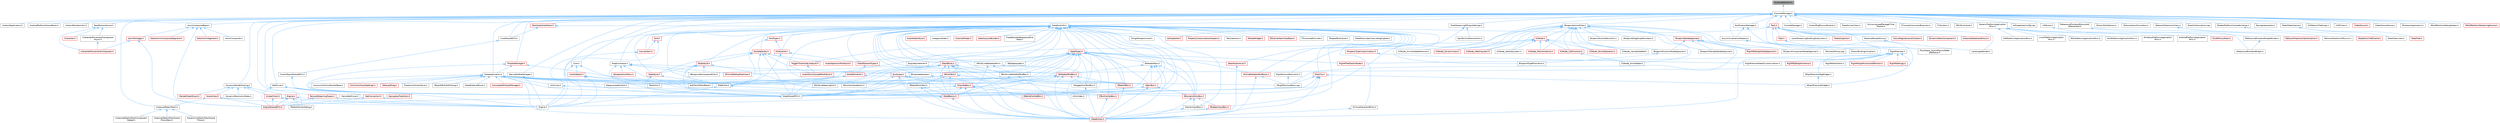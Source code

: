 digraph "AccessDetection.h"
{
 // INTERACTIVE_SVG=YES
 // LATEX_PDF_SIZE
  bgcolor="transparent";
  edge [fontname=Helvetica,fontsize=10,labelfontname=Helvetica,labelfontsize=10];
  node [fontname=Helvetica,fontsize=10,shape=box,height=0.2,width=0.4];
  Node1 [id="Node000001",label="AccessDetection.h",height=0.2,width=0.4,color="gray40", fillcolor="grey60", style="filled", fontcolor="black",tooltip=" "];
  Node1 -> Node2 [id="edge1_Node000001_Node000002",dir="back",color="steelblue1",style="solid",tooltip=" "];
  Node2 [id="Node000002",label="IConsoleManager.h",height=0.2,width=0.4,color="grey40", fillcolor="white", style="filled",URL="$dd/d0d/IConsoleManager_8h.html",tooltip=" "];
  Node2 -> Node3 [id="edge2_Node000002_Node000003",dir="back",color="steelblue1",style="solid",tooltip=" "];
  Node3 [id="Node000003",label="AndroidApplication.h",height=0.2,width=0.4,color="grey40", fillcolor="white", style="filled",URL="$dd/de4/AndroidApplication_8h.html",tooltip=" "];
  Node2 -> Node4 [id="edge3_Node000002_Node000004",dir="back",color="steelblue1",style="solid",tooltip=" "];
  Node4 [id="Node000004",label="AndroidPlatformFramePacer.h",height=0.2,width=0.4,color="grey40", fillcolor="white", style="filled",URL="$d4/d4f/AndroidPlatformFramePacer_8h.html",tooltip=" "];
  Node2 -> Node5 [id="edge4_Node000002_Node000005",dir="back",color="steelblue1",style="solid",tooltip=" "];
  Node5 [id="Node000005",label="AndroidWindowUtils.h",height=0.2,width=0.4,color="grey40", fillcolor="white", style="filled",URL="$dc/de5/AndroidWindowUtils_8h.html",tooltip=" "];
  Node2 -> Node6 [id="edge5_Node000002_Node000006",dir="back",color="steelblue1",style="solid",tooltip=" "];
  Node6 [id="Node000006",label="AnimCompositeBase.h",height=0.2,width=0.4,color="grey40", fillcolor="white", style="filled",URL="$de/dc9/AnimCompositeBase_8h.html",tooltip=" "];
  Node6 -> Node7 [id="edge6_Node000006_Node000007",dir="back",color="steelblue1",style="solid",tooltip=" "];
  Node7 [id="Node000007",label="AnimComposite.h",height=0.2,width=0.4,color="grey40", fillcolor="white", style="filled",URL="$d9/d4e/AnimComposite_8h.html",tooltip=" "];
  Node6 -> Node8 [id="edge7_Node000006_Node000008",dir="back",color="steelblue1",style="solid",tooltip=" "];
  Node8 [id="Node000008",label="AnimMontage.h",height=0.2,width=0.4,color="red", fillcolor="#FFF0F0", style="filled",URL="$d2/da0/AnimMontage_8h.html",tooltip=" "];
  Node8 -> Node10 [id="edge8_Node000008_Node000010",dir="back",color="steelblue1",style="solid",tooltip=" "];
  Node10 [id="Node000010",label="CharacterMovementComponent.h",height=0.2,width=0.4,color="red", fillcolor="#FFF0F0", style="filled",URL="$d8/d84/CharacterMovementComponent_8h.html",tooltip=" "];
  Node8 -> Node16 [id="edge9_Node000008_Node000016",dir="back",color="steelblue1",style="solid",tooltip=" "];
  Node16 [id="Node000016",label="EngineSharedPCH.h",height=0.2,width=0.4,color="red", fillcolor="#FFF0F0", style="filled",URL="$dc/dbb/EngineSharedPCH_8h.html",tooltip=" "];
  Node6 -> Node18 [id="edge10_Node000006_Node000018",dir="back",color="steelblue1",style="solid",tooltip=" "];
  Node18 [id="Node000018",label="EditorAnimCompositeSegment.h",height=0.2,width=0.4,color="red", fillcolor="#FFF0F0", style="filled",URL="$d1/d66/EditorAnimCompositeSegment_8h.html",tooltip=" "];
  Node6 -> Node19 [id="edge11_Node000006_Node000019",dir="back",color="steelblue1",style="solid",tooltip=" "];
  Node19 [id="Node000019",label="EditorAnimSegment.h",height=0.2,width=0.4,color="red", fillcolor="#FFF0F0", style="filled",URL="$d1/d6d/EditorAnimSegment_8h.html",tooltip=" "];
  Node6 -> Node16 [id="edge12_Node000006_Node000016",dir="back",color="steelblue1",style="solid",tooltip=" "];
  Node2 -> Node20 [id="edge13_Node000002_Node000020",dir="back",color="steelblue1",style="solid",tooltip=" "];
  Node20 [id="Node000020",label="AsyncCompilationHelpers.h",height=0.2,width=0.4,color="grey40", fillcolor="white", style="filled",URL="$df/df6/AsyncCompilationHelpers_8h.html",tooltip=" "];
  Node20 -> Node21 [id="edge14_Node000020_Node000021",dir="back",color="steelblue1",style="solid",tooltip=" "];
  Node21 [id="Node000021",label="GroomBindingCompiler.h",height=0.2,width=0.4,color="grey40", fillcolor="white", style="filled",URL="$d6/def/GroomBindingCompiler_8h.html",tooltip=" "];
  Node20 -> Node22 [id="edge15_Node000020_Node000022",dir="back",color="steelblue1",style="solid",tooltip=" "];
  Node22 [id="Node000022",label="Texture2DArray.cpp",height=0.2,width=0.4,color="grey40", fillcolor="white", style="filled",URL="$d7/d13/Texture2DArray_8cpp.html",tooltip=" "];
  Node2 -> Node23 [id="edge16_Node000002_Node000023",dir="back",color="steelblue1",style="solid",tooltip=" "];
  Node23 [id="Node000023",label="BlueprintActionFilter.h",height=0.2,width=0.4,color="grey40", fillcolor="white", style="filled",URL="$d5/d2a/BlueprintActionFilter_8h.html",tooltip=" "];
  Node23 -> Node24 [id="edge17_Node000023_Node000024",dir="back",color="steelblue1",style="solid",tooltip=" "];
  Node24 [id="Node000024",label="BlueprintActionMenuUtils.h",height=0.2,width=0.4,color="grey40", fillcolor="white", style="filled",URL="$d3/dad/BlueprintActionMenuUtils_8h.html",tooltip=" "];
  Node23 -> Node25 [id="edge18_Node000023_Node000025",dir="back",color="steelblue1",style="solid",tooltip=" "];
  Node25 [id="Node000025",label="BlueprintComponentNodeSpawner.h",height=0.2,width=0.4,color="grey40", fillcolor="white", style="filled",URL="$d2/d98/BlueprintComponentNodeSpawner_8h.html",tooltip=" "];
  Node23 -> Node26 [id="edge19_Node000023_Node000026",dir="back",color="steelblue1",style="solid",tooltip=" "];
  Node26 [id="Node000026",label="BlueprintDragDropMenuItem.h",height=0.2,width=0.4,color="grey40", fillcolor="white", style="filled",URL="$dc/deb/BlueprintDragDropMenuItem_8h.html",tooltip=" "];
  Node23 -> Node27 [id="edge20_Node000023_Node000027",dir="back",color="steelblue1",style="solid",tooltip=" "];
  Node27 [id="Node000027",label="BlueprintFunctionNodeSpawner.h",height=0.2,width=0.4,color="grey40", fillcolor="white", style="filled",URL="$d0/d59/BlueprintFunctionNodeSpawner_8h.html",tooltip=" "];
  Node27 -> Node28 [id="edge21_Node000027_Node000028",dir="back",color="steelblue1",style="solid",tooltip=" "];
  Node28 [id="Node000028",label="BlueprintTypePromotion.h",height=0.2,width=0.4,color="grey40", fillcolor="white", style="filled",URL="$d2/d23/BlueprintTypePromotion_8h.html",tooltip=" "];
  Node23 -> Node29 [id="edge22_Node000023_Node000029",dir="back",color="steelblue1",style="solid",tooltip=" "];
  Node29 [id="Node000029",label="BlueprintNodeSpawner.h",height=0.2,width=0.4,color="red", fillcolor="#FFF0F0", style="filled",URL="$d1/de9/BlueprintNodeSpawner_8h.html",tooltip=" "];
  Node29 -> Node25 [id="edge23_Node000029_Node000025",dir="back",color="steelblue1",style="solid",tooltip=" "];
  Node29 -> Node27 [id="edge24_Node000029_Node000027",dir="back",color="steelblue1",style="solid",tooltip=" "];
  Node29 -> Node37 [id="edge25_Node000029_Node000037",dir="back",color="steelblue1",style="solid",tooltip=" "];
  Node37 [id="Node000037",label="BlueprintVariableNodeSpawner.h",height=0.2,width=0.4,color="grey40", fillcolor="white", style="filled",URL="$db/dba/BlueprintVariableNodeSpawner_8h.html",tooltip=" "];
  Node29 -> Node39 [id="edge26_Node000029_Node000039",dir="back",color="steelblue1",style="solid",tooltip=" "];
  Node39 [id="Node000039",label="RigVMEdGraphNodeSpawner.h",height=0.2,width=0.4,color="red", fillcolor="#FFF0F0", style="filled",URL="$d4/d8b/RigVMEdGraphNodeSpawner_8h.html",tooltip=" "];
  Node29 -> Node46 [id="edge27_Node000029_Node000046",dir="back",color="steelblue1",style="solid",tooltip=" "];
  Node46 [id="Node000046",label="SRigVMActionMenu.cpp",height=0.2,width=0.4,color="grey40", fillcolor="white", style="filled",URL="$dc/d4c/SRigVMActionMenu_8cpp.html",tooltip=" "];
  Node23 -> Node37 [id="edge28_Node000023_Node000037",dir="back",color="steelblue1",style="solid",tooltip=" "];
  Node23 -> Node47 [id="edge29_Node000023_Node000047",dir="back",color="steelblue1",style="solid",tooltip=" "];
  Node47 [id="Node000047",label="K2Node.h",height=0.2,width=0.4,color="red", fillcolor="#FFF0F0", style="filled",URL="$d5/d94/K2Node_8h.html",tooltip=" "];
  Node47 -> Node139 [id="edge30_Node000047_Node000139",dir="back",color="steelblue1",style="solid",tooltip=" "];
  Node139 [id="Node000139",label="K2Node_AnimNodeReference.h",height=0.2,width=0.4,color="grey40", fillcolor="white", style="filled",URL="$d2/d81/K2Node__AnimNodeReference_8h.html",tooltip=" "];
  Node47 -> Node154 [id="edge31_Node000047_Node000154",dir="back",color="steelblue1",style="solid",tooltip=" "];
  Node154 [id="Node000154",label="K2Node_CallFunction.h",height=0.2,width=0.4,color="red", fillcolor="#FFF0F0", style="filled",URL="$d5/d5f/K2Node__CallFunction_8h.html",tooltip=" "];
  Node154 -> Node157 [id="edge32_Node000154_Node000157",dir="back",color="steelblue1",style="solid",tooltip=" "];
  Node157 [id="Node000157",label="K2Node_AnimGetter.h",height=0.2,width=0.4,color="grey40", fillcolor="white", style="filled",URL="$dc/d9a/K2Node__AnimGetter_8h.html",tooltip=" "];
  Node47 -> Node184 [id="edge33_Node000047_Node000184",dir="back",color="steelblue1",style="solid",tooltip=" "];
  Node184 [id="Node000184",label="K2Node_DynamicCast.h",height=0.2,width=0.4,color="red", fillcolor="#FFF0F0", style="filled",URL="$dc/d1c/K2Node__DynamicCast_8h.html",tooltip=" "];
  Node47 -> Node229 [id="edge34_Node000047_Node000229",dir="back",color="steelblue1",style="solid",tooltip=" "];
  Node229 [id="Node000229",label="K2Node_GetArrayItem.h",height=0.2,width=0.4,color="red", fillcolor="#FFF0F0", style="filled",URL="$df/db6/K2Node__GetArrayItem_8h.html",tooltip=" "];
  Node47 -> Node236 [id="edge35_Node000047_Node000236",dir="back",color="steelblue1",style="solid",tooltip=" "];
  Node236 [id="Node000236",label="K2Node_GetSubsystem.h",height=0.2,width=0.4,color="grey40", fillcolor="white", style="filled",URL="$d6/d44/K2Node__GetSubsystem_8h.html",tooltip=" "];
  Node47 -> Node220 [id="edge36_Node000047_Node000220",dir="back",color="steelblue1",style="solid",tooltip=" "];
  Node220 [id="Node000220",label="K2Node_MacroInstance.h",height=0.2,width=0.4,color="red", fillcolor="#FFF0F0", style="filled",URL="$d1/d45/K2Node__MacroInstance_8h.html",tooltip=" "];
  Node47 -> Node260 [id="edge37_Node000047_Node000260",dir="back",color="steelblue1",style="solid",tooltip=" "];
  Node260 [id="Node000260",label="K2Node_StructOperation.h",height=0.2,width=0.4,color="red", fillcolor="#FFF0F0", style="filled",URL="$d1/d1c/K2Node__StructOperation_8h.html",tooltip=" "];
  Node47 -> Node274 [id="edge38_Node000047_Node000274",dir="back",color="steelblue1",style="solid",tooltip=" "];
  Node274 [id="Node000274",label="K2Node_VariableSetRef.h",height=0.2,width=0.4,color="grey40", fillcolor="white", style="filled",URL="$dc/de5/K2Node__VariableSetRef_8h.html",tooltip=" "];
  Node23 -> Node157 [id="edge39_Node000023_Node000157",dir="back",color="steelblue1",style="solid",tooltip=" "];
  Node23 -> Node139 [id="edge40_Node000023_Node000139",dir="back",color="steelblue1",style="solid",tooltip=" "];
  Node23 -> Node154 [id="edge41_Node000023_Node000154",dir="back",color="steelblue1",style="solid",tooltip=" "];
  Node23 -> Node184 [id="edge42_Node000023_Node000184",dir="back",color="steelblue1",style="solid",tooltip=" "];
  Node23 -> Node229 [id="edge43_Node000023_Node000229",dir="back",color="steelblue1",style="solid",tooltip=" "];
  Node23 -> Node236 [id="edge44_Node000023_Node000236",dir="back",color="steelblue1",style="solid",tooltip=" "];
  Node23 -> Node220 [id="edge45_Node000023_Node000220",dir="back",color="steelblue1",style="solid",tooltip=" "];
  Node23 -> Node260 [id="edge46_Node000023_Node000260",dir="back",color="steelblue1",style="solid",tooltip=" "];
  Node23 -> Node274 [id="edge47_Node000023_Node000274",dir="back",color="steelblue1",style="solid",tooltip=" "];
  Node23 -> Node275 [id="edge48_Node000023_Node000275",dir="back",color="steelblue1",style="solid",tooltip=" "];
  Node275 [id="Node000275",label="RigVMActionMenuUtils.h",height=0.2,width=0.4,color="grey40", fillcolor="white", style="filled",URL="$dd/d72/RigVMActionMenuUtils_8h.html",tooltip=" "];
  Node275 -> Node46 [id="edge49_Node000275_Node000046",dir="back",color="steelblue1",style="solid",tooltip=" "];
  Node23 -> Node39 [id="edge50_Node000023_Node000039",dir="back",color="steelblue1",style="solid",tooltip=" "];
  Node2 -> Node28 [id="edge51_Node000002_Node000028",dir="back",color="steelblue1",style="solid",tooltip=" "];
  Node2 -> Node276 [id="edge52_Node000002_Node000276",dir="back",color="steelblue1",style="solid",tooltip=" "];
  Node276 [id="Node000276",label="ConsoleManager.h",height=0.2,width=0.4,color="grey40", fillcolor="white", style="filled",URL="$d3/d63/ConsoleManager_8h.html",tooltip=" "];
  Node2 -> Node277 [id="edge53_Node000002_Node000277",dir="back",color="steelblue1",style="solid",tooltip=" "];
  Node277 [id="Node000277",label="ControlRigPhysicsModule.h",height=0.2,width=0.4,color="grey40", fillcolor="white", style="filled",URL="$d9/d4c/ControlRigPhysicsModule_8h.html",tooltip=" "];
  Node2 -> Node278 [id="edge54_Node000002_Node000278",dir="back",color="steelblue1",style="solid",tooltip=" "];
  Node278 [id="Node000278",label="Core.h",height=0.2,width=0.4,color="grey40", fillcolor="white", style="filled",URL="$d6/dd7/Core_8h.html",tooltip=" "];
  Node278 -> Node279 [id="edge55_Node000278_Node000279",dir="back",color="steelblue1",style="solid",tooltip=" "];
  Node279 [id="Node000279",label="CoreUObject.h",height=0.2,width=0.4,color="red", fillcolor="#FFF0F0", style="filled",URL="$d0/ded/CoreUObject_8h.html",tooltip=" "];
  Node279 -> Node13 [id="edge56_Node000279_Node000013",dir="back",color="steelblue1",style="solid",tooltip=" "];
  Node13 [id="Node000013",label="Engine.h",height=0.2,width=0.4,color="grey40", fillcolor="white", style="filled",URL="$d1/d34/Public_2Engine_8h.html",tooltip=" "];
  Node279 -> Node280 [id="edge57_Node000279_Node000280",dir="back",color="steelblue1",style="solid",tooltip=" "];
  Node280 [id="Node000280",label="SlateBasics.h",height=0.2,width=0.4,color="red", fillcolor="#FFF0F0", style="filled",URL="$da/d2f/SlateBasics_8h.html",tooltip=" "];
  Node280 -> Node13 [id="edge58_Node000280_Node000013",dir="back",color="steelblue1",style="solid",tooltip=" "];
  Node280 -> Node282 [id="edge59_Node000280_Node000282",dir="back",color="steelblue1",style="solid",tooltip=" "];
  Node282 [id="Node000282",label="SlateExtras.h",height=0.2,width=0.4,color="red", fillcolor="#FFF0F0", style="filled",URL="$d8/dec/SlateExtras_8h.html",tooltip=" "];
  Node279 -> Node283 [id="edge60_Node000279_Node000283",dir="back",color="steelblue1",style="solid",tooltip=" "];
  Node283 [id="Node000283",label="SlateCore.h",height=0.2,width=0.4,color="grey40", fillcolor="white", style="filled",URL="$dc/d03/SlateCore_8h.html",tooltip=" "];
  Node283 -> Node13 [id="edge61_Node000283_Node000013",dir="back",color="steelblue1",style="solid",tooltip=" "];
  Node283 -> Node280 [id="edge62_Node000283_Node000280",dir="back",color="steelblue1",style="solid",tooltip=" "];
  Node278 -> Node13 [id="edge63_Node000278_Node000013",dir="back",color="steelblue1",style="solid",tooltip=" "];
  Node278 -> Node280 [id="edge64_Node000278_Node000280",dir="back",color="steelblue1",style="solid",tooltip=" "];
  Node2 -> Node284 [id="edge65_Node000002_Node000284",dir="back",color="steelblue1",style="solid",tooltip=" "];
  Node284 [id="Node000284",label="CoreSharedPCH.h",height=0.2,width=0.4,color="grey40", fillcolor="white", style="filled",URL="$d8/de5/CoreSharedPCH_8h.html",tooltip=" "];
  Node284 -> Node285 [id="edge66_Node000284_Node000285",dir="back",color="steelblue1",style="solid",tooltip=" "];
  Node285 [id="Node000285",label="CoreUObjectSharedPCH.h",height=0.2,width=0.4,color="grey40", fillcolor="white", style="filled",URL="$de/d2f/CoreUObjectSharedPCH_8h.html",tooltip=" "];
  Node285 -> Node286 [id="edge67_Node000285_Node000286",dir="back",color="steelblue1",style="solid",tooltip=" "];
  Node286 [id="Node000286",label="SlateSharedPCH.h",height=0.2,width=0.4,color="grey40", fillcolor="white", style="filled",URL="$d1/dfc/SlateSharedPCH_8h.html",tooltip=" "];
  Node286 -> Node16 [id="edge68_Node000286_Node000016",dir="back",color="steelblue1",style="solid",tooltip=" "];
  Node2 -> Node287 [id="edge69_Node000002_Node000287",dir="back",color="steelblue1",style="solid",tooltip=" "];
  Node287 [id="Node000287",label="DataDrivenCVars.h",height=0.2,width=0.4,color="grey40", fillcolor="white", style="filled",URL="$d4/dae/DataDrivenCVars_8h.html",tooltip=" "];
  Node2 -> Node288 [id="edge70_Node000002_Node000288",dir="back",color="steelblue1",style="solid",tooltip=" "];
  Node288 [id="Node000288",label="DeviceProfileManager.h",height=0.2,width=0.4,color="grey40", fillcolor="white", style="filled",URL="$db/d84/DeviceProfileManager_8h.html",tooltip=" "];
  Node288 -> Node13 [id="edge71_Node000288_Node000013",dir="back",color="steelblue1",style="solid",tooltip=" "];
  Node2 -> Node289 [id="edge72_Node000002_Node000289",dir="back",color="steelblue1",style="solid",tooltip=" "];
  Node289 [id="Node000289",label="DynamicRenderScaling.h",height=0.2,width=0.4,color="grey40", fillcolor="white", style="filled",URL="$df/d37/DynamicRenderScaling_8h.html",tooltip=" "];
  Node289 -> Node290 [id="edge73_Node000289_Node000290",dir="back",color="steelblue1",style="solid",tooltip=" "];
  Node290 [id="Node000290",label="DynamicResolutionState.h",height=0.2,width=0.4,color="grey40", fillcolor="white", style="filled",URL="$df/d10/DynamicResolutionState_8h.html",tooltip=" "];
  Node289 -> Node291 [id="edge74_Node000289_Node000291",dir="back",color="steelblue1",style="solid",tooltip=" "];
  Node291 [id="Node000291",label="Engine.h",height=0.2,width=0.4,color="red", fillcolor="#FFF0F0", style="filled",URL="$d0/de7/Classes_2Engine_2Engine_8h.html",tooltip=" "];
  Node291 -> Node13 [id="edge75_Node000291_Node000013",dir="back",color="steelblue1",style="solid",tooltip=" "];
  Node291 -> Node16 [id="edge76_Node000291_Node000016",dir="back",color="steelblue1",style="solid",tooltip=" "];
  Node291 -> Node492 [id="edge77_Node000291_Node000492",dir="back",color="steelblue1",style="solid",tooltip=" "];
  Node492 [id="Node000492",label="MediaIOAudioDebug.h",height=0.2,width=0.4,color="grey40", fillcolor="white", style="filled",URL="$d6/d0c/MediaIOAudioDebug_8h.html",tooltip=" "];
  Node289 -> Node513 [id="edge78_Node000289_Node000513",dir="back",color="steelblue1",style="solid",tooltip=" "];
  Node513 [id="Node000513",label="RenderGraphEvent.h",height=0.2,width=0.4,color="red", fillcolor="#FFF0F0", style="filled",URL="$db/dbb/RenderGraphEvent_8h.html",tooltip=" "];
  Node289 -> Node555 [id="edge79_Node000289_Node000555",dir="back",color="steelblue1",style="solid",tooltip=" "];
  Node555 [id="Node000555",label="SceneView.h",height=0.2,width=0.4,color="red", fillcolor="#FFF0F0", style="filled",URL="$d0/d2a/SceneView_8h.html",tooltip=" "];
  Node555 -> Node13 [id="edge80_Node000555_Node000013",dir="back",color="steelblue1",style="solid",tooltip=" "];
  Node555 -> Node16 [id="edge81_Node000555_Node000016",dir="back",color="steelblue1",style="solid",tooltip=" "];
  Node555 -> Node588 [id="edge82_Node000555_Node000588",dir="back",color="steelblue1",style="solid",tooltip=" "];
  Node588 [id="Node000588",label="InstancedStaticMesh.h",height=0.2,width=0.4,color="grey40", fillcolor="white", style="filled",URL="$dd/d89/InstancedStaticMesh_8h.html",tooltip=" "];
  Node588 -> Node589 [id="edge83_Node000588_Node000589",dir="back",color="steelblue1",style="solid",tooltip=" "];
  Node589 [id="Node000589",label="HierarchicalStaticMeshScene\lProxy.h",height=0.2,width=0.4,color="grey40", fillcolor="white", style="filled",URL="$d3/d4d/HierarchicalStaticMeshSceneProxy_8h.html",tooltip=" "];
  Node588 -> Node590 [id="edge84_Node000588_Node000590",dir="back",color="steelblue1",style="solid",tooltip=" "];
  Node590 [id="Node000590",label="InstancedStaticMeshComponent\lHelper.h",height=0.2,width=0.4,color="grey40", fillcolor="white", style="filled",URL="$dc/dc7/InstancedStaticMeshComponentHelper_8h.html",tooltip=" "];
  Node588 -> Node507 [id="edge85_Node000588_Node000507",dir="back",color="steelblue1",style="solid",tooltip=" "];
  Node507 [id="Node000507",label="InstancedStaticMeshScene\lProxyDesc.h",height=0.2,width=0.4,color="grey40", fillcolor="white", style="filled",URL="$db/dcf/InstancedStaticMeshSceneProxyDesc_8h.html",tooltip=" "];
  Node289 -> Node606 [id="edge86_Node000289_Node000606",dir="back",color="steelblue1",style="solid",tooltip=" "];
  Node606 [id="Node000606",label="UnrealClient.h",height=0.2,width=0.4,color="red", fillcolor="#FFF0F0", style="filled",URL="$d8/daf/UnrealClient_8h.html",tooltip=" "];
  Node606 -> Node13 [id="edge87_Node000606_Node000013",dir="back",color="steelblue1",style="solid",tooltip=" "];
  Node606 -> Node16 [id="edge88_Node000606_Node000016",dir="back",color="steelblue1",style="solid",tooltip=" "];
  Node2 -> Node621 [id="edge89_Node000002_Node000621",dir="back",color="steelblue1",style="solid",tooltip=" "];
  Node621 [id="Node000621",label="ExclusiveLoadPackageTime\lTracker.h",height=0.2,width=0.4,color="grey40", fillcolor="white", style="filled",URL="$da/d95/ExclusiveLoadPackageTimeTracker_8h.html",tooltip=" "];
  Node2 -> Node622 [id="edge90_Node000002_Node000622",dir="back",color="steelblue1",style="solid",tooltip=" "];
  Node622 [id="Node000622",label="FConsoleCommandExecutor.h",height=0.2,width=0.4,color="grey40", fillcolor="white", style="filled",URL="$d4/db0/FConsoleCommandExecutor_8h.html",tooltip=" "];
  Node2 -> Node623 [id="edge91_Node000002_Node000623",dir="back",color="steelblue1",style="solid",tooltip=" "];
  Node623 [id="Node000623",label="FXSystem.h",height=0.2,width=0.4,color="grey40", fillcolor="white", style="filled",URL="$d5/daa/FXSystem_8h.html",tooltip=" "];
  Node2 -> Node624 [id="edge92_Node000002_Node000624",dir="back",color="steelblue1",style="solid",tooltip=" "];
  Node624 [id="Node000624",label="GPUSkinCache.h",height=0.2,width=0.4,color="grey40", fillcolor="white", style="filled",URL="$d0/d2d/GPUSkinCache_8h.html",tooltip=" "];
  Node2 -> Node625 [id="edge93_Node000002_Node000625",dir="back",color="steelblue1",style="solid",tooltip=" "];
  Node625 [id="Node000625",label="GenericPlatformApplication\lMisc.h",height=0.2,width=0.4,color="grey40", fillcolor="white", style="filled",URL="$d9/d09/GenericPlatformApplicationMisc_8h.html",tooltip=" "];
  Node625 -> Node626 [id="edge94_Node000625_Node000626",dir="back",color="steelblue1",style="solid",tooltip=" "];
  Node626 [id="Node000626",label="AndroidPlatformApplication\lMisc.h",height=0.2,width=0.4,color="grey40", fillcolor="white", style="filled",URL="$d3/d8b/AndroidPlatformApplicationMisc_8h.html",tooltip=" "];
  Node625 -> Node627 [id="edge95_Node000625_Node000627",dir="back",color="steelblue1",style="solid",tooltip=" "];
  Node627 [id="Node000627",label="IOSPlatformApplicationMisc.h",height=0.2,width=0.4,color="grey40", fillcolor="white", style="filled",URL="$de/d0e/IOSPlatformApplicationMisc_8h.html",tooltip=" "];
  Node625 -> Node628 [id="edge96_Node000625_Node000628",dir="back",color="steelblue1",style="solid",tooltip=" "];
  Node628 [id="Node000628",label="LinuxPlatformApplication\lMisc.h",height=0.2,width=0.4,color="grey40", fillcolor="white", style="filled",URL="$d6/d08/LinuxPlatformApplicationMisc_8h.html",tooltip=" "];
  Node625 -> Node629 [id="edge97_Node000625_Node000629",dir="back",color="steelblue1",style="solid",tooltip=" "];
  Node629 [id="Node000629",label="MacPlatformApplicationMisc.h",height=0.2,width=0.4,color="grey40", fillcolor="white", style="filled",URL="$d4/d8c/MacPlatformApplicationMisc_8h.html",tooltip=" "];
  Node625 -> Node630 [id="edge98_Node000625_Node000630",dir="back",color="steelblue1",style="solid",tooltip=" "];
  Node630 [id="Node000630",label="NullPlatformApplicationMisc.h",height=0.2,width=0.4,color="grey40", fillcolor="white", style="filled",URL="$d4/d4b/NullPlatformApplicationMisc_8h.html",tooltip=" "];
  Node625 -> Node631 [id="edge99_Node000625_Node000631",dir="back",color="steelblue1",style="solid",tooltip=" "];
  Node631 [id="Node000631",label="WindowsPlatformApplication\lMisc.h",height=0.2,width=0.4,color="grey40", fillcolor="white", style="filled",URL="$df/d5d/WindowsPlatformApplicationMisc_8h.html",tooltip=" "];
  Node2 -> Node588 [id="edge100_Node000002_Node000588",dir="back",color="steelblue1",style="solid",tooltip=" "];
  Node2 -> Node632 [id="edge101_Node000002_Node000632",dir="back",color="steelblue1",style="solid",tooltip=" "];
  Node632 [id="Node000632",label="IoDispatcherConfig.cpp",height=0.2,width=0.4,color="grey40", fillcolor="white", style="filled",URL="$dc/d80/IoDispatcherConfig_8cpp.html",tooltip=" "];
  Node2 -> Node633 [id="edge102_Node000002_Node000633",dir="back",color="steelblue1",style="solid",tooltip=" "];
  Node633 [id="Node000633",label="LODActor.h",height=0.2,width=0.4,color="grey40", fillcolor="white", style="filled",URL="$df/de0/LODActor_8h.html",tooltip=" "];
  Node633 -> Node634 [id="edge103_Node000633_Node000634",dir="back",color="steelblue1",style="solid",tooltip=" "];
  Node634 [id="Node000634",label="HLODProxyMesh.h",height=0.2,width=0.4,color="red", fillcolor="#FFF0F0", style="filled",URL="$d6/dfc/HLODProxyMesh_8h.html",tooltip=" "];
  Node2 -> Node492 [id="edge104_Node000002_Node000492",dir="back",color="steelblue1",style="solid",tooltip=" "];
  Node2 -> Node636 [id="edge105_Node000002_Node000636",dir="back",color="steelblue1",style="solid",tooltip=" "];
  Node636 [id="Node000636",label="MetasoundFrontendDocument\lIdGenerator.h",height=0.2,width=0.4,color="grey40", fillcolor="white", style="filled",URL="$dc/d7e/MetasoundFrontendDocumentIdGenerator_8h.html",tooltip=" "];
  Node636 -> Node637 [id="edge106_Node000636_Node000637",dir="back",color="steelblue1",style="solid",tooltip=" "];
  Node637 [id="Node000637",label="MetasoundFrontendGraph.h",height=0.2,width=0.4,color="grey40", fillcolor="white", style="filled",URL="$db/d4b/MetasoundFrontendGraph_8h.html",tooltip=" "];
  Node636 -> Node638 [id="edge107_Node000636_Node000638",dir="back",color="steelblue1",style="solid",tooltip=" "];
  Node638 [id="Node000638",label="MetasoundFrontendGraphBuilder.h",height=0.2,width=0.4,color="grey40", fillcolor="white", style="filled",URL="$d4/d98/MetasoundFrontendGraphBuilder_8h.html",tooltip=" "];
  Node638 -> Node637 [id="edge108_Node000638_Node000637",dir="back",color="steelblue1",style="solid",tooltip=" "];
  Node2 -> Node639 [id="edge109_Node000002_Node000639",dir="back",color="steelblue1",style="solid",tooltip=" "];
  Node639 [id="Node000639",label="MotionTrailOptions.h",height=0.2,width=0.4,color="grey40", fillcolor="white", style="filled",URL="$dc/d8a/MotionTrailOptions_8h.html",tooltip=" "];
  Node2 -> Node640 [id="edge110_Node000002_Node000640",dir="back",color="steelblue1",style="solid",tooltip=" "];
  Node640 [id="Node000640",label="MotionVectorSimulation.h",height=0.2,width=0.4,color="grey40", fillcolor="white", style="filled",URL="$dd/dbb/MotionVectorSimulation_8h.html",tooltip=" "];
  Node2 -> Node641 [id="edge111_Node000002_Node000641",dir="back",color="steelblue1",style="solid",tooltip=" "];
  Node641 [id="Node000641",label="NetDriver.h",height=0.2,width=0.4,color="grey40", fillcolor="white", style="filled",URL="$d8/d6d/NetDriver_8h.html",tooltip=" "];
  Node641 -> Node642 [id="edge112_Node000641_Node000642",dir="back",color="steelblue1",style="solid",tooltip=" "];
  Node642 [id="Node000642",label="DemoNetDriver.h",height=0.2,width=0.4,color="grey40", fillcolor="white", style="filled",URL="$df/df9/DemoNetDriver_8h.html",tooltip=" "];
  Node641 -> Node13 [id="edge113_Node000641_Node000013",dir="back",color="steelblue1",style="solid",tooltip=" "];
  Node641 -> Node16 [id="edge114_Node000641_Node000016",dir="back",color="steelblue1",style="solid",tooltip=" "];
  Node641 -> Node643 [id="edge115_Node000641_Node000643",dir="back",color="steelblue1",style="solid",tooltip=" "];
  Node643 [id="Node000643",label="GameplayPrediction.h",height=0.2,width=0.4,color="red", fillcolor="#FFF0F0", style="filled",URL="$d1/d2f/GameplayPrediction_8h.html",tooltip=" "];
  Node641 -> Node730 [id="edge116_Node000641_Node000730",dir="back",color="steelblue1",style="solid",tooltip=" "];
  Node730 [id="Node000730",label="NetConnection.h",height=0.2,width=0.4,color="red", fillcolor="#FFF0F0", style="filled",URL="$d6/d03/NetConnection_8h.html",tooltip=" "];
  Node730 -> Node13 [id="edge117_Node000730_Node000013",dir="back",color="steelblue1",style="solid",tooltip=" "];
  Node730 -> Node16 [id="edge118_Node000730_Node000016",dir="back",color="steelblue1",style="solid",tooltip=" "];
  Node2 -> Node753 [id="edge119_Node000002_Node000753",dir="back",color="steelblue1",style="solid",tooltip=" "];
  Node753 [id="Node000753",label="NetworkPredictionCVars.h",height=0.2,width=0.4,color="grey40", fillcolor="white", style="filled",URL="$d2/d65/NetworkPredictionCVars_8h.html",tooltip=" "];
  Node753 -> Node754 [id="edge120_Node000753_Node000754",dir="back",color="steelblue1",style="solid",tooltip=" "];
  Node754 [id="Node000754",label="NetworkPredictionPhysics.h",height=0.2,width=0.4,color="grey40", fillcolor="white", style="filled",URL="$d8/dee/NetworkPredictionPhysics_8h.html",tooltip=" "];
  Node753 -> Node755 [id="edge121_Node000753_Node000755",dir="back",color="steelblue1",style="solid",tooltip=" "];
  Node755 [id="Node000755",label="NetworkPredictionSerialization.h",height=0.2,width=0.4,color="red", fillcolor="#FFF0F0", style="filled",URL="$d8/db2/NetworkPredictionSerialization_8h.html",tooltip=" "];
  Node2 -> Node758 [id="edge122_Node000002_Node000758",dir="back",color="steelblue1",style="solid",tooltip=" "];
  Node758 [id="Node000758",label="NotificationManager.h",height=0.2,width=0.4,color="grey40", fillcolor="white", style="filled",URL="$dc/dc7/NotificationManager_8h.html",tooltip=" "];
  Node758 -> Node20 [id="edge123_Node000758_Node000020",dir="back",color="steelblue1",style="solid",tooltip=" "];
  Node758 -> Node282 [id="edge124_Node000758_Node000282",dir="back",color="steelblue1",style="solid",tooltip=" "];
  Node2 -> Node759 [id="edge125_Node000002_Node000759",dir="back",color="steelblue1",style="solid",tooltip=" "];
  Node759 [id="Node000759",label="PixelStreaming2PluginSettings.h",height=0.2,width=0.4,color="grey40", fillcolor="white", style="filled",URL="$de/d53/PixelStreaming2PluginSettings_8h.html",tooltip=" "];
  Node759 -> Node760 [id="edge126_Node000759_Node000760",dir="back",color="steelblue1",style="solid",tooltip=" "];
  Node760 [id="Node000760",label="EpicRtcConferenceUtils.h",height=0.2,width=0.4,color="grey40", fillcolor="white", style="filled",URL="$d4/d15/EpicRtcConferenceUtils_8h.html",tooltip=" "];
  Node759 -> Node761 [id="edge127_Node000759_Node000761",dir="back",color="steelblue1",style="solid",tooltip=" "];
  Node761 [id="Node000761",label="UtilsVideo.h",height=0.2,width=0.4,color="grey40", fillcolor="white", style="filled",URL="$d0/d2e/UtilsVideo_8h.html",tooltip=" "];
  Node2 -> Node762 [id="edge128_Node000002_Node000762",dir="back",color="steelblue1",style="solid",tooltip=" "];
  Node762 [id="Node000762",label="QuartzSubscription.cpp",height=0.2,width=0.4,color="grey40", fillcolor="white", style="filled",URL="$d3/d91/QuartzSubscription_8cpp.html",tooltip=" "];
  Node2 -> Node763 [id="edge129_Node000002_Node000763",dir="back",color="steelblue1",style="solid",tooltip=" "];
  Node763 [id="Node000763",label="RigVMVariant.h",height=0.2,width=0.4,color="grey40", fillcolor="white", style="filled",URL="$d5/d03/RigVMVariant_8h.html",tooltip=" "];
  Node763 -> Node764 [id="edge130_Node000763_Node000764",dir="back",color="steelblue1",style="solid",tooltip=" "];
  Node764 [id="Node000764",label="RigVMEdGraphSchema.h",height=0.2,width=0.4,color="red", fillcolor="#FFF0F0", style="filled",URL="$dc/de3/RigVMEdGraphSchema_8h.html",tooltip=" "];
  Node763 -> Node788 [id="edge131_Node000763_Node000788",dir="back",color="steelblue1",style="solid",tooltip=" "];
  Node788 [id="Node000788",label="RigVMEditorTools.h",height=0.2,width=0.4,color="grey40", fillcolor="white", style="filled",URL="$d5/ddd/RigVMEditorTools_8h.html",tooltip=" "];
  Node763 -> Node789 [id="edge132_Node000763_Node000789",dir="back",color="steelblue1",style="solid",tooltip=" "];
  Node789 [id="Node000789",label="RigVMGraphFunctionDefinition.h",height=0.2,width=0.4,color="red", fillcolor="#FFF0F0", style="filled",URL="$d1/db1/RigVMGraphFunctionDefinition_8h.html",tooltip=" "];
  Node763 -> Node882 [id="edge133_Node000763_Node000882",dir="back",color="steelblue1",style="solid",tooltip=" "];
  Node882 [id="Node000882",label="RigVMSettings.h",height=0.2,width=0.4,color="red", fillcolor="#FFF0F0", style="filled",URL="$d6/dd7/RigVMSettings_8h.html",tooltip=" "];
  Node763 -> Node770 [id="edge134_Node000763_Node000770",dir="back",color="steelblue1",style="solid",tooltip=" "];
  Node770 [id="Node000770",label="RigVMTreeToolkitNode.h",height=0.2,width=0.4,color="red", fillcolor="#FFF0F0", style="filled",URL="$dc/d84/RigVMTreeToolkitNode_8h.html",tooltip=" "];
  Node763 -> Node775 [id="edge135_Node000763_Node000775",dir="back",color="steelblue1",style="solid",tooltip=" "];
  Node775 [id="Node000775",label="RigVMVariantDetailCustomization.h",height=0.2,width=0.4,color="grey40", fillcolor="white", style="filled",URL="$d2/db8/RigVMVariantDetailCustomization_8h.html",tooltip=" "];
  Node763 -> Node883 [id="edge136_Node000763_Node000883",dir="back",color="steelblue1",style="solid",tooltip=" "];
  Node883 [id="Node000883",label="SRigVMVariantTagWidget.h",height=0.2,width=0.4,color="grey40", fillcolor="white", style="filled",URL="$d4/d38/SRigVMVariantTagWidget_8h.html",tooltip=" "];
  Node883 -> Node884 [id="edge137_Node000883_Node000884",dir="back",color="steelblue1",style="solid",tooltip=" "];
  Node884 [id="Node000884",label="SRigVMVariantWidget.h",height=0.2,width=0.4,color="grey40", fillcolor="white", style="filled",URL="$d5/d61/SRigVMVariantWidget_8h.html",tooltip=" "];
  Node763 -> Node884 [id="edge138_Node000763_Node000884",dir="back",color="steelblue1",style="solid",tooltip=" "];
  Node2 -> Node885 [id="edge139_Node000002_Node000885",dir="back",color="steelblue1",style="solid",tooltip=" "];
  Node885 [id="Node000885",label="RootMotionSource.h",height=0.2,width=0.4,color="grey40", fillcolor="white", style="filled",URL="$d2/dd0/RootMotionSource_8h.html",tooltip=" "];
  Node885 -> Node886 [id="edge140_Node000885_Node000886",dir="back",color="steelblue1",style="solid",tooltip=" "];
  Node886 [id="Node000886",label="Character.h",height=0.2,width=0.4,color="red", fillcolor="#FFF0F0", style="filled",URL="$db/dc7/Character_8h.html",tooltip=" "];
  Node885 -> Node10 [id="edge141_Node000885_Node000010",dir="back",color="steelblue1",style="solid",tooltip=" "];
  Node885 -> Node889 [id="edge142_Node000885_Node000889",dir="back",color="steelblue1",style="solid",tooltip=" "];
  Node889 [id="Node000889",label="CharacterMovementComponent\lAsync.h",height=0.2,width=0.4,color="grey40", fillcolor="white", style="filled",URL="$d4/dde/CharacterMovementComponentAsync_8h.html",tooltip=" "];
  Node889 -> Node10 [id="edge143_Node000889_Node000010",dir="back",color="steelblue1",style="solid",tooltip=" "];
  Node2 -> Node890 [id="edge144_Node000002_Node000890",dir="back",color="steelblue1",style="solid",tooltip=" "];
  Node890 [id="Node000890",label="ShaderPlatformCachedIniValue.h",height=0.2,width=0.4,color="grey40", fillcolor="white", style="filled",URL="$d5/ddc/ShaderPlatformCachedIniValue_8h.html",tooltip=" "];
  Node890 -> Node891 [id="edge145_Node000890_Node000891",dir="back",color="steelblue1",style="solid",tooltip=" "];
  Node891 [id="Node000891",label="ReadOnlyCVARCache.h",height=0.2,width=0.4,color="red", fillcolor="#FFF0F0", style="filled",URL="$d5/d2b/ReadOnlyCVARCache_8h.html",tooltip=" "];
  Node2 -> Node1171 [id="edge146_Node000002_Node001171",dir="back",color="steelblue1",style="solid",tooltip=" "];
  Node1171 [id="Node001171",label="SlateApplication.h",height=0.2,width=0.4,color="grey40", fillcolor="white", style="filled",URL="$db/d28/SlateApplication_8h.html",tooltip=" "];
  Node1171 -> Node1172 [id="edge147_Node001171_Node001172",dir="back",color="steelblue1",style="solid",tooltip=" "];
  Node1172 [id="Node001172",label="AnimatedAttributeManager.h",height=0.2,width=0.4,color="red", fillcolor="#FFF0F0", style="filled",URL="$d8/d68/AnimatedAttributeManager_8h.html",tooltip=" "];
  Node1171 -> Node1174 [id="edge148_Node001171_Node001174",dir="back",color="steelblue1",style="solid",tooltip=" "];
  Node1174 [id="Node001174",label="CommonUIActionRouterBase.h",height=0.2,width=0.4,color="grey40", fillcolor="white", style="filled",URL="$d9/dd5/CommonUIActionRouterBase_8h.html",tooltip=" "];
  Node1171 -> Node1175 [id="edge149_Node001171_Node001175",dir="back",color="steelblue1",style="solid",tooltip=" "];
  Node1175 [id="Node001175",label="CommonUIInputSettings.h",height=0.2,width=0.4,color="red", fillcolor="#FFF0F0", style="filled",URL="$d4/d5b/CommonUIInputSettings_8h.html",tooltip=" "];
  Node1171 -> Node1177 [id="edge150_Node001171_Node001177",dir="back",color="steelblue1",style="solid",tooltip=" "];
  Node1177 [id="Node001177",label="DelayedDrag.h",height=0.2,width=0.4,color="red", fillcolor="#FFF0F0", style="filled",URL="$d7/d2b/DelayedDrag_8h.html",tooltip=" "];
  Node1171 -> Node1202 [id="edge151_Node001171_Node001202",dir="back",color="steelblue1",style="solid",tooltip=" "];
  Node1202 [id="Node001202",label="PaintUtils.h",height=0.2,width=0.4,color="grey40", fillcolor="white", style="filled",URL="$d9/da6/PaintUtils_8h.html",tooltip=" "];
  Node1171 -> Node1203 [id="edge152_Node001171_Node001203",dir="back",color="steelblue1",style="solid",tooltip=" "];
  Node1203 [id="Node001203",label="PropertyInfoViewStyle.h",height=0.2,width=0.4,color="grey40", fillcolor="white", style="filled",URL="$d0/da8/PropertyInfoViewStyle_8h.html",tooltip=" "];
  Node1171 -> Node1204 [id="edge153_Node001171_Node001204",dir="back",color="steelblue1",style="solid",tooltip=" "];
  Node1204 [id="Node001204",label="SComboBox.h",height=0.2,width=0.4,color="red", fillcolor="#FFF0F0", style="filled",URL="$d2/dd5/SComboBox_8h.html",tooltip=" "];
  Node1204 -> Node1216 [id="edge154_Node001204_Node001216",dir="back",color="steelblue1",style="solid",tooltip=" "];
  Node1216 [id="Node001216",label="SNameComboBox.h",height=0.2,width=0.4,color="red", fillcolor="#FFF0F0", style="filled",URL="$d8/d4b/SNameComboBox_8h.html",tooltip=" "];
  Node1204 -> Node1225 [id="edge155_Node001204_Node001225",dir="back",color="steelblue1",style="solid",tooltip=" "];
  Node1225 [id="Node001225",label="STextComboBox.h",height=0.2,width=0.4,color="red", fillcolor="#FFF0F0", style="filled",URL="$d6/d14/STextComboBox_8h.html",tooltip=" "];
  Node1225 -> Node282 [id="edge156_Node001225_Node000282",dir="back",color="steelblue1",style="solid",tooltip=" "];
  Node1204 -> Node280 [id="edge157_Node001204_Node000280",dir="back",color="steelblue1",style="solid",tooltip=" "];
  Node1204 -> Node282 [id="edge158_Node001204_Node000282",dir="back",color="steelblue1",style="solid",tooltip=" "];
  Node1204 -> Node286 [id="edge159_Node001204_Node000286",dir="back",color="steelblue1",style="solid",tooltip=" "];
  Node1171 -> Node1234 [id="edge160_Node001171_Node001234",dir="back",color="steelblue1",style="solid",tooltip=" "];
  Node1234 [id="Node001234",label="SGridLineSpacingList.h",height=0.2,width=0.4,color="grey40", fillcolor="white", style="filled",URL="$db/d48/SGridLineSpacingList_8h.html",tooltip=" "];
  Node1171 -> Node1235 [id="edge161_Node001171_Node001235",dir="back",color="steelblue1",style="solid",tooltip=" "];
  Node1235 [id="Node001235",label="SNumericDropDown.h",height=0.2,width=0.4,color="grey40", fillcolor="white", style="filled",URL="$d3/d12/SNumericDropDown_8h.html",tooltip=" "];
  Node1171 -> Node46 [id="edge162_Node001171_Node000046",dir="back",color="steelblue1",style="solid",tooltip=" "];
  Node1171 -> Node773 [id="edge163_Node001171_Node000773",dir="back",color="steelblue1",style="solid",tooltip=" "];
  Node773 [id="Node000773",label="SRigVMBulkEditDialog.h",height=0.2,width=0.4,color="grey40", fillcolor="white", style="filled",URL="$dd/d89/SRigVMBulkEditDialog_8h.html",tooltip=" "];
  Node1171 -> Node1236 [id="edge164_Node001171_Node001236",dir="back",color="steelblue1",style="solid",tooltip=" "];
  Node1236 [id="Node001236",label="SSegmentedControl.h",height=0.2,width=0.4,color="grey40", fillcolor="white", style="filled",URL="$d3/d4f/SSegmentedControl_8h.html",tooltip=" "];
  Node1171 -> Node1237 [id="edge165_Node001171_Node001237",dir="back",color="steelblue1",style="solid",tooltip=" "];
  Node1237 [id="Node001237",label="SSpinBox.h",height=0.2,width=0.4,color="red", fillcolor="#FFF0F0", style="filled",URL="$d5/da5/SSpinBox_8h.html",tooltip=" "];
  Node1237 -> Node1238 [id="edge166_Node001237_Node001238",dir="back",color="steelblue1",style="solid",tooltip=" "];
  Node1238 [id="Node001238",label="SNumericEntryBox.h",height=0.2,width=0.4,color="red", fillcolor="#FFF0F0", style="filled",URL="$d8/d1a/SNumericEntryBox_8h.html",tooltip=" "];
  Node1238 -> Node1241 [id="edge167_Node001238_Node001241",dir="back",color="steelblue1",style="solid",tooltip=" "];
  Node1241 [id="Node001241",label="SRotatorInputBox.h",height=0.2,width=0.4,color="red", fillcolor="#FFF0F0", style="filled",URL="$de/dd2/SRotatorInputBox_8h.html",tooltip=" "];
  Node1241 -> Node282 [id="edge168_Node001241_Node000282",dir="back",color="steelblue1",style="solid",tooltip=" "];
  Node1238 -> Node1246 [id="edge169_Node001238_Node001246",dir="back",color="steelblue1",style="solid",tooltip=" "];
  Node1246 [id="Node001246",label="SVectorInputBox.h",height=0.2,width=0.4,color="grey40", fillcolor="white", style="filled",URL="$df/d44/SVectorInputBox_8h.html",tooltip=" "];
  Node1246 -> Node282 [id="edge170_Node001246_Node000282",dir="back",color="steelblue1",style="solid",tooltip=" "];
  Node1238 -> Node282 [id="edge171_Node001238_Node000282",dir="back",color="steelblue1",style="solid",tooltip=" "];
  Node1237 -> Node280 [id="edge172_Node001237_Node000280",dir="back",color="steelblue1",style="solid",tooltip=" "];
  Node1237 -> Node282 [id="edge173_Node001237_Node000282",dir="back",color="steelblue1",style="solid",tooltip=" "];
  Node1171 -> Node280 [id="edge174_Node001171_Node000280",dir="back",color="steelblue1",style="solid",tooltip=" "];
  Node1171 -> Node282 [id="edge175_Node001171_Node000282",dir="back",color="steelblue1",style="solid",tooltip=" "];
  Node1171 -> Node1250 [id="edge176_Node001171_Node001250",dir="back",color="steelblue1",style="solid",tooltip=" "];
  Node1250 [id="Node001250",label="SlateMaterialBrush.h",height=0.2,width=0.4,color="grey40", fillcolor="white", style="filled",URL="$d0/d58/SlateMaterialBrush_8h.html",tooltip=" "];
  Node1171 -> Node286 [id="edge177_Node001171_Node000286",dir="back",color="steelblue1",style="solid",tooltip=" "];
  Node1171 -> Node437 [id="edge178_Node001171_Node000437",dir="back",color="steelblue1",style="solid",tooltip=" "];
  Node437 [id="Node000437",label="SubTrackEditorBase.h",height=0.2,width=0.4,color="grey40", fillcolor="white", style="filled",URL="$db/d33/SubTrackEditorBase_8h.html",tooltip=" "];
  Node1171 -> Node1251 [id="edge179_Node001171_Node001251",dir="back",color="steelblue1",style="solid",tooltip=" "];
  Node1251 [id="Node001251",label="UtilsCore.h",height=0.2,width=0.4,color="grey40", fillcolor="white", style="filled",URL="$d2/d12/UtilsCore_8h.html",tooltip=" "];
  Node1251 -> Node761 [id="edge180_Node001251_Node000761",dir="back",color="steelblue1",style="solid",tooltip=" "];
  Node2 -> Node1252 [id="edge181_Node000002_Node001252",dir="back",color="steelblue1",style="solid",tooltip=" "];
  Node1252 [id="Node001252",label="SlateConstants.h",height=0.2,width=0.4,color="grey40", fillcolor="white", style="filled",URL="$d8/db8/SlateConstants_8h.html",tooltip=" "];
  Node1252 -> Node1253 [id="edge182_Node001252_Node001253",dir="back",color="steelblue1",style="solid",tooltip=" "];
  Node1253 [id="Node001253",label="SBlueprintNamespaceEntry.h",height=0.2,width=0.4,color="grey40", fillcolor="white", style="filled",URL="$d4/d22/SBlueprintNamespaceEntry_8h.html",tooltip=" "];
  Node1252 -> Node1254 [id="edge183_Node001252_Node001254",dir="back",color="steelblue1",style="solid",tooltip=" "];
  Node1254 [id="Node001254",label="SGraphActionMenu.h",height=0.2,width=0.4,color="red", fillcolor="#FFF0F0", style="filled",URL="$d0/d9a/SGraphActionMenu_8h.html",tooltip=" "];
  Node1252 -> Node1259 [id="edge184_Node001252_Node001259",dir="back",color="steelblue1",style="solid",tooltip=" "];
  Node1259 [id="Node001259",label="SKismetDebugTreeView.h",height=0.2,width=0.4,color="red", fillcolor="#FFF0F0", style="filled",URL="$dc/df5/SKismetDebugTreeView_8h.html",tooltip=" "];
  Node1252 -> Node1261 [id="edge185_Node001252_Node001261",dir="back",color="steelblue1",style="solid",tooltip=" "];
  Node1261 [id="Node001261",label="SListView.h",height=0.2,width=0.4,color="red", fillcolor="#FFF0F0", style="filled",URL="$db/db5/SListView_8h.html",tooltip=" "];
  Node1261 -> Node1204 [id="edge186_Node001261_Node001204",dir="back",color="steelblue1",style="solid",tooltip=" "];
  Node1261 -> Node280 [id="edge187_Node001261_Node000280",dir="back",color="steelblue1",style="solid",tooltip=" "];
  Node1261 -> Node282 [id="edge188_Node001261_Node000282",dir="back",color="steelblue1",style="solid",tooltip=" "];
  Node1261 -> Node286 [id="edge189_Node001261_Node000286",dir="back",color="steelblue1",style="solid",tooltip=" "];
  Node1252 -> Node283 [id="edge190_Node001252_Node000283",dir="back",color="steelblue1",style="solid",tooltip=" "];
  Node1252 -> Node286 [id="edge191_Node001252_Node000286",dir="back",color="steelblue1",style="solid",tooltip=" "];
  Node2 -> Node1351 [id="edge192_Node000002_Node001351",dir="back",color="steelblue1",style="solid",tooltip=" "];
  Node1351 [id="Node001351",label="SlateFontInfo.h",height=0.2,width=0.4,color="grey40", fillcolor="white", style="filled",URL="$dc/dfb/SlateFontInfo_8h.html",tooltip=" "];
  Node1351 -> Node1352 [id="edge193_Node001351_Node001352",dir="back",color="steelblue1",style="solid",tooltip=" "];
  Node1352 [id="Node001352",label="AudioMeterStyle.h",height=0.2,width=0.4,color="red", fillcolor="#FFF0F0", style="filled",URL="$de/d18/AudioMeterStyle_8h.html",tooltip=" "];
  Node1351 -> Node1357 [id="edge194_Node001351_Node001357",dir="back",color="steelblue1",style="solid",tooltip=" "];
  Node1357 [id="Node001357",label="AudioOscilloscopePanelStyle.h",height=0.2,width=0.4,color="red", fillcolor="#FFF0F0", style="filled",URL="$d7/d56/AudioOscilloscopePanelStyle_8h.html",tooltip=" "];
  Node1351 -> Node1358 [id="edge195_Node001351_Node001358",dir="back",color="steelblue1",style="solid",tooltip=" "];
  Node1358 [id="Node001358",label="AudioSpectrumPlotStyle.h",height=0.2,width=0.4,color="red", fillcolor="#FFF0F0", style="filled",URL="$d8/dfa/AudioSpectrumPlotStyle_8h.html",tooltip=" "];
  Node1351 -> Node1362 [id="edge196_Node001351_Node001362",dir="back",color="steelblue1",style="solid",tooltip=" "];
  Node1362 [id="Node001362",label="CanvasItem.h",height=0.2,width=0.4,color="red", fillcolor="#FFF0F0", style="filled",URL="$dc/df2/CanvasItem_8h.html",tooltip=" "];
  Node1362 -> Node13 [id="edge197_Node001362_Node000013",dir="back",color="steelblue1",style="solid",tooltip=" "];
  Node1351 -> Node1263 [id="edge198_Node001351_Node001263",dir="back",color="steelblue1",style="solid",tooltip=" "];
  Node1263 [id="Node001263",label="CategoryModel.h",height=0.2,width=0.4,color="grey40", fillcolor="white", style="filled",URL="$db/dfe/CategoryModel_8h.html",tooltip=" "];
  Node1351 -> Node1264 [id="edge199_Node001351_Node001264",dir="back",color="steelblue1",style="solid",tooltip=" "];
  Node1264 [id="Node001264",label="ChannelModel.h",height=0.2,width=0.4,color="red", fillcolor="#FFF0F0", style="filled",URL="$de/d30/ChannelModel_8h.html",tooltip=" "];
  Node1351 -> Node1364 [id="edge200_Node001351_Node001364",dir="back",color="steelblue1",style="solid",tooltip=" "];
  Node1364 [id="Node001364",label="DetailLayoutBuilder.h",height=0.2,width=0.4,color="red", fillcolor="#FFF0F0", style="filled",URL="$d1/df5/DetailLayoutBuilder_8h.html",tooltip=" "];
  Node1351 -> Node1382 [id="edge201_Node001351_Node001382",dir="back",color="steelblue1",style="solid",tooltip=" "];
  Node1382 [id="Node001382",label="DrawElementTypes.h",height=0.2,width=0.4,color="red", fillcolor="#FFF0F0", style="filled",URL="$df/d5c/DrawElementTypes_8h.html",tooltip=" "];
  Node1382 -> Node1384 [id="edge202_Node001382_Node001384",dir="back",color="steelblue1",style="solid",tooltip=" "];
  Node1384 [id="Node001384",label="DrawElements.h",height=0.2,width=0.4,color="red", fillcolor="#FFF0F0", style="filled",URL="$d8/d4c/DrawElements_8h.html",tooltip=" "];
  Node1384 -> Node1202 [id="edge203_Node001384_Node001202",dir="back",color="steelblue1",style="solid",tooltip=" "];
  Node1384 -> Node1237 [id="edge204_Node001384_Node001237",dir="back",color="steelblue1",style="solid",tooltip=" "];
  Node1384 -> Node283 [id="edge205_Node001384_Node000283",dir="back",color="steelblue1",style="solid",tooltip=" "];
  Node1384 -> Node286 [id="edge206_Node001384_Node000286",dir="back",color="steelblue1",style="solid",tooltip=" "];
  Node1384 -> Node437 [id="edge207_Node001384_Node000437",dir="back",color="steelblue1",style="solid",tooltip=" "];
  Node1351 -> Node1841 [id="edge208_Node001351_Node001841",dir="back",color="steelblue1",style="solid",tooltip=" "];
  Node1841 [id="Node001841",label="FixedSampledSequenceGrid\lData.h",height=0.2,width=0.4,color="grey40", fillcolor="white", style="filled",URL="$db/db1/FixedSampledSequenceGridData_8h.html",tooltip=" "];
  Node1351 -> Node1842 [id="edge209_Node001351_Node001842",dir="back",color="steelblue1",style="solid",tooltip=" "];
  Node1842 [id="Node001842",label="Font.h",height=0.2,width=0.4,color="red", fillcolor="#FFF0F0", style="filled",URL="$d8/dd1/Font_8h.html",tooltip=" "];
  Node1842 -> Node1362 [id="edge210_Node001842_Node001362",dir="back",color="steelblue1",style="solid",tooltip=" "];
  Node1842 -> Node13 [id="edge211_Node001842_Node000013",dir="back",color="steelblue1",style="solid",tooltip=" "];
  Node1351 -> Node1843 [id="edge212_Node001351_Node001843",dir="back",color="steelblue1",style="solid",tooltip=" "];
  Node1843 [id="Node001843",label="FontCache.h",height=0.2,width=0.4,color="red", fillcolor="#FFF0F0", style="filled",URL="$d0/db4/FontCache_8h.html",tooltip=" "];
  Node1843 -> Node1382 [id="edge213_Node001843_Node001382",dir="back",color="steelblue1",style="solid",tooltip=" "];
  Node1843 -> Node283 [id="edge214_Node001843_Node000283",dir="back",color="steelblue1",style="solid",tooltip=" "];
  Node1351 -> Node1844 [id="edge215_Node001351_Node001844",dir="back",color="steelblue1",style="solid",tooltip=" "];
  Node1844 [id="Node001844",label="FontTypes.h",height=0.2,width=0.4,color="red", fillcolor="#FFF0F0", style="filled",URL="$d9/dd5/FontTypes_8h.html",tooltip=" "];
  Node1844 -> Node1843 [id="edge216_Node001844_Node001843",dir="back",color="steelblue1",style="solid",tooltip=" "];
  Node1844 -> Node283 [id="edge217_Node001844_Node000283",dir="back",color="steelblue1",style="solid",tooltip=" "];
  Node1351 -> Node1846 [id="edge218_Node001351_Node001846",dir="back",color="steelblue1",style="solid",tooltip=" "];
  Node1846 [id="Node001846",label="IPropertyTypeCustomization.h",height=0.2,width=0.4,color="red", fillcolor="#FFF0F0", style="filled",URL="$d0/dae/IPropertyTypeCustomization_8h.html",tooltip=" "];
  Node1846 -> Node775 [id="edge219_Node001846_Node000775",dir="back",color="steelblue1",style="solid",tooltip=" "];
  Node1351 -> Node1499 [id="edge220_Node001351_Node001499",dir="back",color="steelblue1",style="solid",tooltip=" "];
  Node1499 [id="Node001499",label="ISinglePropertyView.h",height=0.2,width=0.4,color="grey40", fillcolor="white", style="filled",URL="$de/d4c/ISinglePropertyView_8h.html",tooltip=" "];
  Node1351 -> Node1857 [id="edge221_Node001351_Node001857",dir="back",color="steelblue1",style="solid",tooltip=" "];
  Node1857 [id="Node001857",label="ISlateStyle.h",height=0.2,width=0.4,color="red", fillcolor="#FFF0F0", style="filled",URL="$dc/dfa/ISlateStyle_8h.html",tooltip=" "];
  Node1857 -> Node1253 [id="edge222_Node001857_Node001253",dir="back",color="steelblue1",style="solid",tooltip=" "];
  Node1857 -> Node1216 [id="edge223_Node001857_Node001216",dir="back",color="steelblue1",style="solid",tooltip=" "];
  Node1857 -> Node283 [id="edge224_Node001857_Node000283",dir="back",color="steelblue1",style="solid",tooltip=" "];
  Node1857 -> Node286 [id="edge225_Node001857_Node000286",dir="back",color="steelblue1",style="solid",tooltip=" "];
  Node1857 -> Node1890 [id="edge226_Node001857_Node001890",dir="back",color="steelblue1",style="solid",tooltip=" "];
  Node1890 [id="Node001890",label="SlateStyle.h",height=0.2,width=0.4,color="red", fillcolor="#FFF0F0", style="filled",URL="$d9/d35/SlateStyle_8h.html",tooltip=" "];
  Node1890 -> Node283 [id="edge227_Node001890_Node000283",dir="back",color="steelblue1",style="solid",tooltip=" "];
  Node1890 -> Node286 [id="edge228_Node001890_Node000286",dir="back",color="steelblue1",style="solid",tooltip=" "];
  Node1351 -> Node1451 [id="edge229_Node001351_Node001451",dir="back",color="steelblue1",style="solid",tooltip=" "];
  Node1451 [id="Node001451",label="PropertyCustomizationHelpers.h",height=0.2,width=0.4,color="red", fillcolor="#FFF0F0", style="filled",URL="$d7/dd0/PropertyCustomizationHelpers_8h.html",tooltip=" "];
  Node1351 -> Node1253 [id="edge230_Node001351_Node001253",dir="back",color="steelblue1",style="solid",tooltip=" "];
  Node1351 -> Node1675 [id="edge231_Node001351_Node001675",dir="back",color="steelblue1",style="solid",tooltip=" "];
  Node1675 [id="Node001675",label="SEditableLabel.h",height=0.2,width=0.4,color="grey40", fillcolor="white", style="filled",URL="$dd/db3/SEditableLabel_8h.html",tooltip=" "];
  Node1351 -> Node1807 [id="edge232_Node001351_Node001807",dir="back",color="steelblue1",style="solid",tooltip=" "];
  Node1807 [id="Node001807",label="SEditableText.h",height=0.2,width=0.4,color="grey40", fillcolor="white", style="filled",URL="$df/df7/SEditableText_8h.html",tooltip=" "];
  Node1807 -> Node1622 [id="edge233_Node001807_Node001622",dir="back",color="steelblue1",style="solid",tooltip=" "];
  Node1622 [id="Node001622",label="SEditableTextBox.h",height=0.2,width=0.4,color="red", fillcolor="#FFF0F0", style="filled",URL="$df/dd0/SEditableTextBox_8h.html",tooltip=" "];
  Node1622 -> Node1234 [id="edge234_Node001622_Node001234",dir="back",color="steelblue1",style="solid",tooltip=" "];
  Node1622 -> Node1235 [id="edge235_Node001622_Node001235",dir="back",color="steelblue1",style="solid",tooltip=" "];
  Node1622 -> Node1623 [id="edge236_Node001622_Node001623",dir="back",color="steelblue1",style="solid",tooltip=" "];
  Node1623 [id="Node001623",label="SSearchBox.h",height=0.2,width=0.4,color="red", fillcolor="#FFF0F0", style="filled",URL="$df/d3f/SSearchBox_8h.html",tooltip=" "];
  Node1623 -> Node282 [id="edge237_Node001623_Node000282",dir="back",color="steelblue1",style="solid",tooltip=" "];
  Node1622 -> Node1475 [id="edge238_Node001622_Node001475",dir="back",color="steelblue1",style="solid",tooltip=" "];
  Node1475 [id="Node001475",label="SSuggestionTextBox.h",height=0.2,width=0.4,color="grey40", fillcolor="white", style="filled",URL="$d1/df9/SSuggestionTextBox_8h.html",tooltip=" "];
  Node1475 -> Node282 [id="edge239_Node001475_Node000282",dir="back",color="steelblue1",style="solid",tooltip=" "];
  Node1622 -> Node280 [id="edge240_Node001622_Node000280",dir="back",color="steelblue1",style="solid",tooltip=" "];
  Node1622 -> Node282 [id="edge241_Node001622_Node000282",dir="back",color="steelblue1",style="solid",tooltip=" "];
  Node1622 -> Node286 [id="edge242_Node001622_Node000286",dir="back",color="steelblue1",style="solid",tooltip=" "];
  Node1807 -> Node1238 [id="edge243_Node001807_Node001238",dir="back",color="steelblue1",style="solid",tooltip=" "];
  Node1807 -> Node1237 [id="edge244_Node001807_Node001237",dir="back",color="steelblue1",style="solid",tooltip=" "];
  Node1807 -> Node280 [id="edge245_Node001807_Node000280",dir="back",color="steelblue1",style="solid",tooltip=" "];
  Node1807 -> Node282 [id="edge246_Node001807_Node000282",dir="back",color="steelblue1",style="solid",tooltip=" "];
  Node1807 -> Node286 [id="edge247_Node001807_Node000286",dir="back",color="steelblue1",style="solid",tooltip=" "];
  Node1351 -> Node1622 [id="edge248_Node001351_Node001622",dir="back",color="steelblue1",style="solid",tooltip=" "];
  Node1351 -> Node1624 [id="edge249_Node001351_Node001624",dir="back",color="steelblue1",style="solid",tooltip=" "];
  Node1624 [id="Node001624",label="SErrorText.h",height=0.2,width=0.4,color="red", fillcolor="#FFF0F0", style="filled",URL="$d7/d9a/SErrorText_8h.html",tooltip=" "];
  Node1624 -> Node1460 [id="edge250_Node001624_Node001460",dir="back",color="steelblue1",style="solid",tooltip=" "];
  Node1460 [id="Node001460",label="SPopUpErrorText.h",height=0.2,width=0.4,color="grey40", fillcolor="white", style="filled",URL="$d7/d15/SPopUpErrorText_8h.html",tooltip=" "];
  Node1460 -> Node280 [id="edge251_Node001460_Node000280",dir="back",color="steelblue1",style="solid",tooltip=" "];
  Node1460 -> Node282 [id="edge252_Node001460_Node000282",dir="back",color="steelblue1",style="solid",tooltip=" "];
  Node1624 -> Node1475 [id="edge253_Node001624_Node001475",dir="back",color="steelblue1",style="solid",tooltip=" "];
  Node1624 -> Node280 [id="edge254_Node001624_Node000280",dir="back",color="steelblue1",style="solid",tooltip=" "];
  Node1624 -> Node282 [id="edge255_Node001624_Node000282",dir="back",color="steelblue1",style="solid",tooltip=" "];
  Node1624 -> Node286 [id="edge256_Node001624_Node000286",dir="back",color="steelblue1",style="solid",tooltip=" "];
  Node1351 -> Node1679 [id="edge257_Node001351_Node001679",dir="back",color="steelblue1",style="solid",tooltip=" "];
  Node1679 [id="Node001679",label="SExpandableArea.h",height=0.2,width=0.4,color="grey40", fillcolor="white", style="filled",URL="$da/d6a/SExpandableArea_8h.html",tooltip=" "];
  Node1679 -> Node282 [id="edge258_Node001679_Node000282",dir="back",color="steelblue1",style="solid",tooltip=" "];
  Node1679 -> Node286 [id="edge259_Node001679_Node000286",dir="back",color="steelblue1",style="solid",tooltip=" "];
  Node1351 -> Node1684 [id="edge260_Node001351_Node001684",dir="back",color="steelblue1",style="solid",tooltip=" "];
  Node1684 [id="Node001684",label="SInlineEditableTextBlock.h",height=0.2,width=0.4,color="red", fillcolor="#FFF0F0", style="filled",URL="$d7/dd8/SInlineEditableTextBlock_8h.html",tooltip=" "];
  Node1684 -> Node46 [id="edge261_Node001684_Node000046",dir="back",color="steelblue1",style="solid",tooltip=" "];
  Node1684 -> Node282 [id="edge262_Node001684_Node000282",dir="back",color="steelblue1",style="solid",tooltip=" "];
  Node1351 -> Node1685 [id="edge263_Node001351_Node001685",dir="back",color="steelblue1",style="solid",tooltip=" "];
  Node1685 [id="Node001685",label="SInputKeySelector.h",height=0.2,width=0.4,color="grey40", fillcolor="white", style="filled",URL="$db/d15/SInputKeySelector_8h.html",tooltip=" "];
  Node1351 -> Node1344 [id="edge264_Node001351_Node001344",dir="back",color="steelblue1",style="solid",tooltip=" "];
  Node1344 [id="Node001344",label="SKeySelector.h",height=0.2,width=0.4,color="grey40", fillcolor="white", style="filled",URL="$de/d62/SKeySelector_8h.html",tooltip=" "];
  Node1351 -> Node1693 [id="edge265_Node001351_Node001693",dir="back",color="steelblue1",style="solid",tooltip=" "];
  Node1693 [id="Node001693",label="SModeWidget.h",height=0.2,width=0.4,color="red", fillcolor="#FFF0F0", style="filled",URL="$da/d03/SModeWidget_8h.html",tooltip=" "];
  Node1351 -> Node1656 [id="edge266_Node001351_Node001656",dir="back",color="steelblue1",style="solid",tooltip=" "];
  Node1656 [id="Node001656",label="SMultiLineEditableText.h",height=0.2,width=0.4,color="grey40", fillcolor="white", style="filled",URL="$d3/d39/SMultiLineEditableText_8h.html",tooltip=" "];
  Node1656 -> Node1651 [id="edge267_Node001656_Node001651",dir="back",color="steelblue1",style="solid",tooltip=" "];
  Node1651 [id="Node001651",label="SMultiLineEditableTextBox.h",height=0.2,width=0.4,color="grey40", fillcolor="white", style="filled",URL="$da/d53/SMultiLineEditableTextBox_8h.html",tooltip=" "];
  Node1651 -> Node280 [id="edge268_Node001651_Node000280",dir="back",color="steelblue1",style="solid",tooltip=" "];
  Node1651 -> Node282 [id="edge269_Node001651_Node000282",dir="back",color="steelblue1",style="solid",tooltip=" "];
  Node1656 -> Node280 [id="edge270_Node001656_Node000280",dir="back",color="steelblue1",style="solid",tooltip=" "];
  Node1656 -> Node282 [id="edge271_Node001656_Node000282",dir="back",color="steelblue1",style="solid",tooltip=" "];
  Node1351 -> Node1651 [id="edge272_Node001351_Node001651",dir="back",color="steelblue1",style="solid",tooltip=" "];
  Node1351 -> Node1216 [id="edge273_Node001351_Node001216",dir="back",color="steelblue1",style="solid",tooltip=" "];
  Node1351 -> Node1661 [id="edge274_Node001351_Node001661",dir="back",color="steelblue1",style="solid",tooltip=" "];
  Node1661 [id="Node001661",label="SNotificationList.h",height=0.2,width=0.4,color="red", fillcolor="#FFF0F0", style="filled",URL="$d7/d9f/SNotificationList_8h.html",tooltip=" "];
  Node1661 -> Node282 [id="edge275_Node001661_Node000282",dir="back",color="steelblue1",style="solid",tooltip=" "];
  Node1351 -> Node1238 [id="edge276_Node001351_Node001238",dir="back",color="steelblue1",style="solid",tooltip=" "];
  Node1351 -> Node1697 [id="edge277_Node001351_Node001697",dir="back",color="steelblue1",style="solid",tooltip=" "];
  Node1697 [id="Node001697",label="SOutlinerItemViewBase.h",height=0.2,width=0.4,color="red", fillcolor="#FFF0F0", style="filled",URL="$d8/d1b/SOutlinerItemViewBase_8h.html",tooltip=" "];
  Node1351 -> Node1460 [id="edge278_Node001351_Node001460",dir="back",color="steelblue1",style="solid",tooltip=" "];
  Node1351 -> Node1241 [id="edge279_Node001351_Node001241",dir="back",color="steelblue1",style="solid",tooltip=" "];
  Node1351 -> Node1623 [id="edge280_Node001351_Node001623",dir="back",color="steelblue1",style="solid",tooltip=" "];
  Node1351 -> Node1237 [id="edge281_Node001351_Node001237",dir="back",color="steelblue1",style="solid",tooltip=" "];
  Node1351 -> Node1475 [id="edge282_Node001351_Node001475",dir="back",color="steelblue1",style="solid",tooltip=" "];
  Node1351 -> Node1750 [id="edge283_Node001351_Node001750",dir="back",color="steelblue1",style="solid",tooltip=" "];
  Node1750 [id="Node001750",label="STextBlock.h",height=0.2,width=0.4,color="red", fillcolor="#FFF0F0", style="filled",URL="$d6/d4f/STextBlock_8h.html",tooltip=" "];
  Node1750 -> Node1204 [id="edge284_Node001750_Node001204",dir="back",color="steelblue1",style="solid",tooltip=" "];
  Node1750 -> Node1624 [id="edge285_Node001750_Node001624",dir="back",color="steelblue1",style="solid",tooltip=" "];
  Node1750 -> Node1234 [id="edge286_Node001750_Node001234",dir="back",color="steelblue1",style="solid",tooltip=" "];
  Node1750 -> Node1261 [id="edge287_Node001750_Node001261",dir="back",color="steelblue1",style="solid",tooltip=" "];
  Node1750 -> Node1235 [id="edge288_Node001750_Node001235",dir="back",color="steelblue1",style="solid",tooltip=" "];
  Node1750 -> Node1238 [id="edge289_Node001750_Node001238",dir="back",color="steelblue1",style="solid",tooltip=" "];
  Node1750 -> Node1236 [id="edge290_Node001750_Node001236",dir="back",color="steelblue1",style="solid",tooltip=" "];
  Node1750 -> Node1237 [id="edge291_Node001750_Node001237",dir="back",color="steelblue1",style="solid",tooltip=" "];
  Node1750 -> Node280 [id="edge292_Node001750_Node000280",dir="back",color="steelblue1",style="solid",tooltip=" "];
  Node1750 -> Node282 [id="edge293_Node001750_Node000282",dir="back",color="steelblue1",style="solid",tooltip=" "];
  Node1750 -> Node286 [id="edge294_Node001750_Node000286",dir="back",color="steelblue1",style="solid",tooltip=" "];
  Node1351 -> Node1225 [id="edge295_Node001351_Node001225",dir="back",color="steelblue1",style="solid",tooltip=" "];
  Node1351 -> Node1712 [id="edge296_Node001351_Node001712",dir="back",color="steelblue1",style="solid",tooltip=" "];
  Node1712 [id="Node001712",label="STimecodeProvider.h",height=0.2,width=0.4,color="grey40", fillcolor="white", style="filled",URL="$d6/d66/STimecodeProvider_8h.html",tooltip=" "];
  Node1351 -> Node1713 [id="edge297_Node001351_Node001713",dir="back",color="steelblue1",style="solid",tooltip=" "];
  Node1713 [id="Node001713",label="SToolTip.h",height=0.2,width=0.4,color="red", fillcolor="#FFF0F0", style="filled",URL="$db/da8/SToolTip_8h.html",tooltip=" "];
  Node1713 -> Node46 [id="edge298_Node001713_Node000046",dir="back",color="steelblue1",style="solid",tooltip=" "];
  Node1713 -> Node884 [id="edge299_Node001713_Node000884",dir="back",color="steelblue1",style="solid",tooltip=" "];
  Node1713 -> Node280 [id="edge300_Node001713_Node000280",dir="back",color="steelblue1",style="solid",tooltip=" "];
  Node1713 -> Node282 [id="edge301_Node001713_Node000282",dir="back",color="steelblue1",style="solid",tooltip=" "];
  Node1713 -> Node286 [id="edge302_Node001713_Node000286",dir="back",color="steelblue1",style="solid",tooltip=" "];
  Node1351 -> Node1246 [id="edge303_Node001351_Node001246",dir="back",color="steelblue1",style="solid",tooltip=" "];
  Node1351 -> Node1753 [id="edge304_Node001351_Node001753",dir="back",color="steelblue1",style="solid",tooltip=" "];
  Node1753 [id="Node001753",label="SVirtualKeyboardEntry.h",height=0.2,width=0.4,color="grey40", fillcolor="white", style="filled",URL="$d7/d4c/SVirtualKeyboardEntry_8h.html",tooltip=" "];
  Node1753 -> Node282 [id="edge305_Node001753_Node000282",dir="back",color="steelblue1",style="solid",tooltip=" "];
  Node1351 -> Node1899 [id="edge306_Node001351_Node001899",dir="back",color="steelblue1",style="solid",tooltip=" "];
  Node1899 [id="Node001899",label="ShapedTextCache.h",height=0.2,width=0.4,color="grey40", fillcolor="white", style="filled",URL="$d9/d0c/ShapedTextCache_8h.html",tooltip=" "];
  Node1351 -> Node283 [id="edge307_Node001351_Node000283",dir="back",color="steelblue1",style="solid",tooltip=" "];
  Node1351 -> Node286 [id="edge308_Node001351_Node000286",dir="back",color="steelblue1",style="solid",tooltip=" "];
  Node1351 -> Node1890 [id="edge309_Node001351_Node001890",dir="back",color="steelblue1",style="solid",tooltip=" "];
  Node1351 -> Node1900 [id="edge310_Node001351_Node001900",dir="back",color="steelblue1",style="solid",tooltip=" "];
  Node1900 [id="Node001900",label="SlateTextUnderlineLineHighlighter.h",height=0.2,width=0.4,color="grey40", fillcolor="white", style="filled",URL="$d4/d7c/SlateTextUnderlineLineHighlighter_8h.html",tooltip=" "];
  Node1351 -> Node1901 [id="edge311_Node001351_Node001901",dir="back",color="steelblue1",style="solid",tooltip=" "];
  Node1901 [id="Node001901",label="SlateTypes.h",height=0.2,width=0.4,color="red", fillcolor="#FFF0F0", style="filled",URL="$d2/d6f/SlateTypes_8h.html",tooltip=" "];
  Node1901 -> Node770 [id="edge312_Node001901_Node000770",dir="back",color="steelblue1",style="solid",tooltip=" "];
  Node1901 -> Node1204 [id="edge313_Node001901_Node001204",dir="back",color="steelblue1",style="solid",tooltip=" "];
  Node1901 -> Node1675 [id="edge314_Node001901_Node001675",dir="back",color="steelblue1",style="solid",tooltip=" "];
  Node1901 -> Node1807 [id="edge315_Node001901_Node001807",dir="back",color="steelblue1",style="solid",tooltip=" "];
  Node1901 -> Node1622 [id="edge316_Node001901_Node001622",dir="back",color="steelblue1",style="solid",tooltip=" "];
  Node1901 -> Node1679 [id="edge317_Node001901_Node001679",dir="back",color="steelblue1",style="solid",tooltip=" "];
  Node1901 -> Node1684 [id="edge318_Node001901_Node001684",dir="back",color="steelblue1",style="solid",tooltip=" "];
  Node1901 -> Node1685 [id="edge319_Node001901_Node001685",dir="back",color="steelblue1",style="solid",tooltip=" "];
  Node1901 -> Node1259 [id="edge320_Node001901_Node001259",dir="back",color="steelblue1",style="solid",tooltip=" "];
  Node1901 -> Node1261 [id="edge321_Node001901_Node001261",dir="back",color="steelblue1",style="solid",tooltip=" "];
  Node1901 -> Node1656 [id="edge322_Node001901_Node001656",dir="back",color="steelblue1",style="solid",tooltip=" "];
  Node1901 -> Node1651 [id="edge323_Node001901_Node001651",dir="back",color="steelblue1",style="solid",tooltip=" "];
  Node1901 -> Node1216 [id="edge324_Node001901_Node001216",dir="back",color="steelblue1",style="solid",tooltip=" "];
  Node1901 -> Node1661 [id="edge325_Node001901_Node001661",dir="back",color="steelblue1",style="solid",tooltip=" "];
  Node1901 -> Node1238 [id="edge326_Node001901_Node001238",dir="back",color="steelblue1",style="solid",tooltip=" "];
  Node1901 -> Node1623 [id="edge327_Node001901_Node001623",dir="back",color="steelblue1",style="solid",tooltip=" "];
  Node1901 -> Node1237 [id="edge328_Node001901_Node001237",dir="back",color="steelblue1",style="solid",tooltip=" "];
  Node1901 -> Node1475 [id="edge329_Node001901_Node001475",dir="back",color="steelblue1",style="solid",tooltip=" "];
  Node1901 -> Node1750 [id="edge330_Node001901_Node001750",dir="back",color="steelblue1",style="solid",tooltip=" "];
  Node1901 -> Node1225 [id="edge331_Node001901_Node001225",dir="back",color="steelblue1",style="solid",tooltip=" "];
  Node1901 -> Node283 [id="edge332_Node001901_Node000283",dir="back",color="steelblue1",style="solid",tooltip=" "];
  Node1901 -> Node286 [id="edge333_Node001901_Node000286",dir="back",color="steelblue1",style="solid",tooltip=" "];
  Node1351 -> Node1958 [id="edge334_Node001351_Node001958",dir="back",color="steelblue1",style="solid",tooltip=" "];
  Node1958 [id="Node001958",label="StyleDefaults.h",height=0.2,width=0.4,color="red", fillcolor="#FFF0F0", style="filled",URL="$dc/d06/StyleDefaults_8h.html",tooltip=" "];
  Node1958 -> Node1357 [id="edge335_Node001958_Node001357",dir="back",color="steelblue1",style="solid",tooltip=" "];
  Node1958 -> Node1358 [id="edge336_Node001958_Node001358",dir="back",color="steelblue1",style="solid",tooltip=" "];
  Node1958 -> Node1857 [id="edge337_Node001958_Node001857",dir="back",color="steelblue1",style="solid",tooltip=" "];
  Node1958 -> Node283 [id="edge338_Node001958_Node000283",dir="back",color="steelblue1",style="solid",tooltip=" "];
  Node1958 -> Node286 [id="edge339_Node001958_Node000286",dir="back",color="steelblue1",style="solid",tooltip=" "];
  Node1958 -> Node1890 [id="edge340_Node001958_Node001890",dir="back",color="steelblue1",style="solid",tooltip=" "];
  Node1958 -> Node1907 [id="edge341_Node001958_Node001907",dir="back",color="steelblue1",style="solid",tooltip=" "];
  Node1907 [id="Node001907",label="TriggerThresholdLineStyle.h",height=0.2,width=0.4,color="red", fillcolor="#FFF0F0", style="filled",URL="$dd/dff/TriggerThresholdLineStyle_8h.html",tooltip=" "];
  Node1907 -> Node1357 [id="edge342_Node001907_Node001357",dir="back",color="steelblue1",style="solid",tooltip=" "];
  Node1351 -> Node1907 [id="edge343_Node001351_Node001907",dir="back",color="steelblue1",style="solid",tooltip=" "];
  Node2 -> Node1959 [id="edge344_Node000002_Node001959",dir="back",color="steelblue1",style="solid",tooltip=" "];
  Node1959 [id="Node001959",label="SpringInterpolator.h",height=0.2,width=0.4,color="grey40", fillcolor="white", style="filled",URL="$d7/d7c/SpringInterpolator_8h.html",tooltip=" "];
  Node2 -> Node1960 [id="edge345_Node000002_Node001960",dir="back",color="steelblue1",style="solid",tooltip=" "];
  Node1960 [id="Node001960",label="StateTreeSchema.h",height=0.2,width=0.4,color="grey40", fillcolor="white", style="filled",URL="$db/dbb/StateTreeSchema_8h.html",tooltip=" "];
  Node1960 -> Node1961 [id="edge346_Node001960_Node001961",dir="back",color="steelblue1",style="solid",tooltip=" "];
  Node1961 [id="Node001961",label="StateTree.h",height=0.2,width=0.4,color="red", fillcolor="#FFF0F0", style="filled",URL="$de/d30/StateTree_8h.html",tooltip=" "];
  Node1960 -> Node1971 [id="edge347_Node001960_Node001971",dir="back",color="steelblue1",style="solid",tooltip=" "];
  Node1971 [id="Node001971",label="StateTreeLinker.h",height=0.2,width=0.4,color="grey40", fillcolor="white", style="filled",URL="$de/d02/StateTreeLinker_8h.html",tooltip=" "];
  Node2 -> Node1972 [id="edge348_Node000002_Node001972",dir="back",color="steelblue1",style="solid",tooltip=" "];
  Node1972 [id="Node001972",label="Task.h",height=0.2,width=0.4,color="red", fillcolor="#FFF0F0", style="filled",URL="$db/d0e/Tasks_2Task_8h.html",tooltip=" "];
  Node1972 -> Node1973 [id="edge349_Node001972_Node001973",dir="back",color="steelblue1",style="solid",tooltip=" "];
  Node1973 [id="Node001973",label="AsyncRegisterLevelContext.h",height=0.2,width=0.4,color="red", fillcolor="#FFF0F0", style="filled",URL="$dd/d0c/AsyncRegisterLevelContext_8h.html",tooltip=" "];
  Node1972 -> Node1384 [id="edge350_Node001972_Node001384",dir="back",color="steelblue1",style="solid",tooltip=" "];
  Node1972 -> Node1040 [id="edge351_Node001972_Node001040",dir="back",color="steelblue1",style="solid",tooltip=" "];
  Node1040 [id="Node001040",label="DynamicMeshComponent.h",height=0.2,width=0.4,color="red", fillcolor="#FFF0F0", style="filled",URL="$d8/d66/DynamicMeshComponent_8h.html",tooltip=" "];
  Node1972 -> Node1986 [id="edge352_Node001972_Node001986",dir="back",color="steelblue1",style="solid",tooltip=" "];
  Node1986 [id="Node001986",label="InstanceDataSceneProxy.h",height=0.2,width=0.4,color="red", fillcolor="#FFF0F0", style="filled",URL="$d1/d2b/InstanceDataSceneProxy_8h.html",tooltip=" "];
  Node1972 -> Node1992 [id="edge353_Node001972_Node001992",dir="back",color="steelblue1",style="solid",tooltip=" "];
  Node1992 [id="Node001992",label="IoDispatcher.h",height=0.2,width=0.4,color="red", fillcolor="#FFF0F0", style="filled",URL="$d8/d3c/IoDispatcher_8h.html",tooltip=" "];
  Node1972 -> Node499 [id="edge354_Node001972_Node000499",dir="back",color="steelblue1",style="solid",tooltip=" "];
  Node499 [id="Node000499",label="LandscapeRender.h",height=0.2,width=0.4,color="grey40", fillcolor="white", style="filled",URL="$df/d67/LandscapeRender_8h.html",tooltip=" "];
  Node1972 -> Node2005 [id="edge355_Node001972_Node002005",dir="back",color="steelblue1",style="solid",tooltip=" "];
  Node2005 [id="Node002005",label="LevelStreamingProfilingSubsystem.h",height=0.2,width=0.4,color="grey40", fillcolor="white", style="filled",URL="$de/d7f/LevelStreamingProfilingSubsystem_8h.html",tooltip=" "];
  Node1972 -> Node2006 [id="edge356_Node001972_Node002006",dir="back",color="steelblue1",style="solid",tooltip=" "];
  Node2006 [id="Node002006",label="MaterialRenderProxy.h",height=0.2,width=0.4,color="grey40", fillcolor="white", style="filled",URL="$da/daa/MaterialRenderProxy_8h.html",tooltip=" "];
  Node2006 -> Node499 [id="edge357_Node002006_Node000499",dir="back",color="steelblue1",style="solid",tooltip=" "];
  Node1972 -> Node534 [id="edge358_Node001972_Node000534",dir="back",color="steelblue1",style="solid",tooltip=" "];
  Node534 [id="Node000534",label="MediaCapture.h",height=0.2,width=0.4,color="red", fillcolor="#FFF0F0", style="filled",URL="$d2/d9c/MediaCapture_8h.html",tooltip=" "];
  Node1972 -> Node2007 [id="edge359_Node001972_Node002007",dir="back",color="steelblue1",style="solid",tooltip=" "];
  Node2007 [id="Node002007",label="PhysScene_AsyncPhysicsState\lJobQueue.h",height=0.2,width=0.4,color="grey40", fillcolor="white", style="filled",URL="$d9/da4/PhysScene__AsyncPhysicsStateJobQueue_8h.html",tooltip=" "];
  Node1972 -> Node2008 [id="edge360_Node001972_Node002008",dir="back",color="steelblue1",style="solid",tooltip=" "];
  Node2008 [id="Node002008",label="Pipe.h",height=0.2,width=0.4,color="red", fillcolor="#FFF0F0", style="filled",URL="$d4/d5f/Pipe_8h.html",tooltip=" "];
  Node2008 -> Node2007 [id="edge361_Node002008_Node002007",dir="back",color="steelblue1",style="solid",tooltip=" "];
  Node2 -> Node3089 [id="edge362_Node000002_Node003089",dir="back",color="steelblue1",style="solid",tooltip=" "];
  Node3089 [id="Node003089",label="TaskGraphInterfaces.h",height=0.2,width=0.4,color="red", fillcolor="#FFF0F0", style="filled",URL="$d2/d4c/TaskGraphInterfaces_8h.html",tooltip=" "];
  Node3089 -> Node284 [id="edge363_Node003089_Node000284",dir="back",color="steelblue1",style="solid",tooltip=" "];
  Node3089 -> Node1992 [id="edge364_Node003089_Node001992",dir="back",color="steelblue1",style="solid",tooltip=" "];
  Node2 -> Node3417 [id="edge365_Node000002_Node003417",dir="back",color="steelblue1",style="solid",tooltip=" "];
  Node3417 [id="Node003417",label="TextureStreamingTypes.h",height=0.2,width=0.4,color="red", fillcolor="#FFF0F0", style="filled",URL="$d5/df4/TextureStreamingTypes_8h.html",tooltip=" "];
  Node3417 -> Node13 [id="edge366_Node003417_Node000013",dir="back",color="steelblue1",style="solid",tooltip=" "];
  Node3417 -> Node16 [id="edge367_Node003417_Node000016",dir="back",color="steelblue1",style="solid",tooltip=" "];
  Node2 -> Node3421 [id="edge368_Node000002_Node003421",dir="back",color="steelblue1",style="solid",tooltip=" "];
  Node3421 [id="Node003421",label="ThrottleManager.h",height=0.2,width=0.4,color="red", fillcolor="#FFF0F0", style="filled",URL="$d0/df6/ThrottleManager_8h.html",tooltip=" "];
  Node3421 -> Node1171 [id="edge369_Node003421_Node001171",dir="back",color="steelblue1",style="solid",tooltip=" "];
  Node3421 -> Node283 [id="edge370_Node003421_Node000283",dir="back",color="steelblue1",style="solid",tooltip=" "];
  Node3421 -> Node286 [id="edge371_Node003421_Node000286",dir="back",color="steelblue1",style="solid",tooltip=" "];
  Node2 -> Node3422 [id="edge372_Node000002_Node003422",dir="back",color="steelblue1",style="solid",tooltip=" "];
  Node3422 [id="Node003422",label="UVEditorUXSettings.h",height=0.2,width=0.4,color="grey40", fillcolor="white", style="filled",URL="$d3/d9f/UVEditorUXSettings_8h.html",tooltip=" "];
  Node2 -> Node3423 [id="edge373_Node000002_Node003423",dir="back",color="steelblue1",style="solid",tooltip=" "];
  Node3423 [id="Node003423",label="VVMCVars.h",height=0.2,width=0.4,color="grey40", fillcolor="white", style="filled",URL="$df/d92/VVMCVars_8h.html",tooltip=" "];
  Node2 -> Node546 [id="edge374_Node000002_Node000546",dir="back",color="steelblue1",style="solid",tooltip=" "];
  Node546 [id="Node000546",label="VideoSource.h",height=0.2,width=0.4,color="red", fillcolor="#FFF0F0", style="filled",URL="$d4/d01/VideoSource_8h.html",tooltip=" "];
  Node2 -> Node547 [id="edge375_Node000002_Node000547",dir="back",color="steelblue1",style="solid",tooltip=" "];
  Node547 [id="Node000547",label="VideoSourceGroup.h",height=0.2,width=0.4,color="grey40", fillcolor="white", style="filled",URL="$d6/d38/VideoSourceGroup_8h.html",tooltip=" "];
  Node2 -> Node3424 [id="edge376_Node000002_Node003424",dir="back",color="steelblue1",style="solid",tooltip=" "];
  Node3424 [id="Node003424",label="WindowsApplication.h",height=0.2,width=0.4,color="grey40", fillcolor="white", style="filled",URL="$d8/d4c/WindowsApplication_8h.html",tooltip=" "];
  Node2 -> Node3425 [id="edge377_Node000002_Node003425",dir="back",color="steelblue1",style="solid",tooltip=" "];
  Node3425 [id="Node003425",label="WorldPartitionDebugHelper.h",height=0.2,width=0.4,color="grey40", fillcolor="white", style="filled",URL="$d7/d14/WorldPartitionDebugHelper_8h.html",tooltip=" "];
  Node2 -> Node3426 [id="edge378_Node000002_Node003426",dir="back",color="steelblue1",style="solid",tooltip=" "];
  Node3426 [id="Node003426",label="WorldPartitionStreamingSource.h",height=0.2,width=0.4,color="red", fillcolor="#FFF0F0", style="filled",URL="$db/d66/WorldPartitionStreamingSource_8h.html",tooltip=" "];
}
